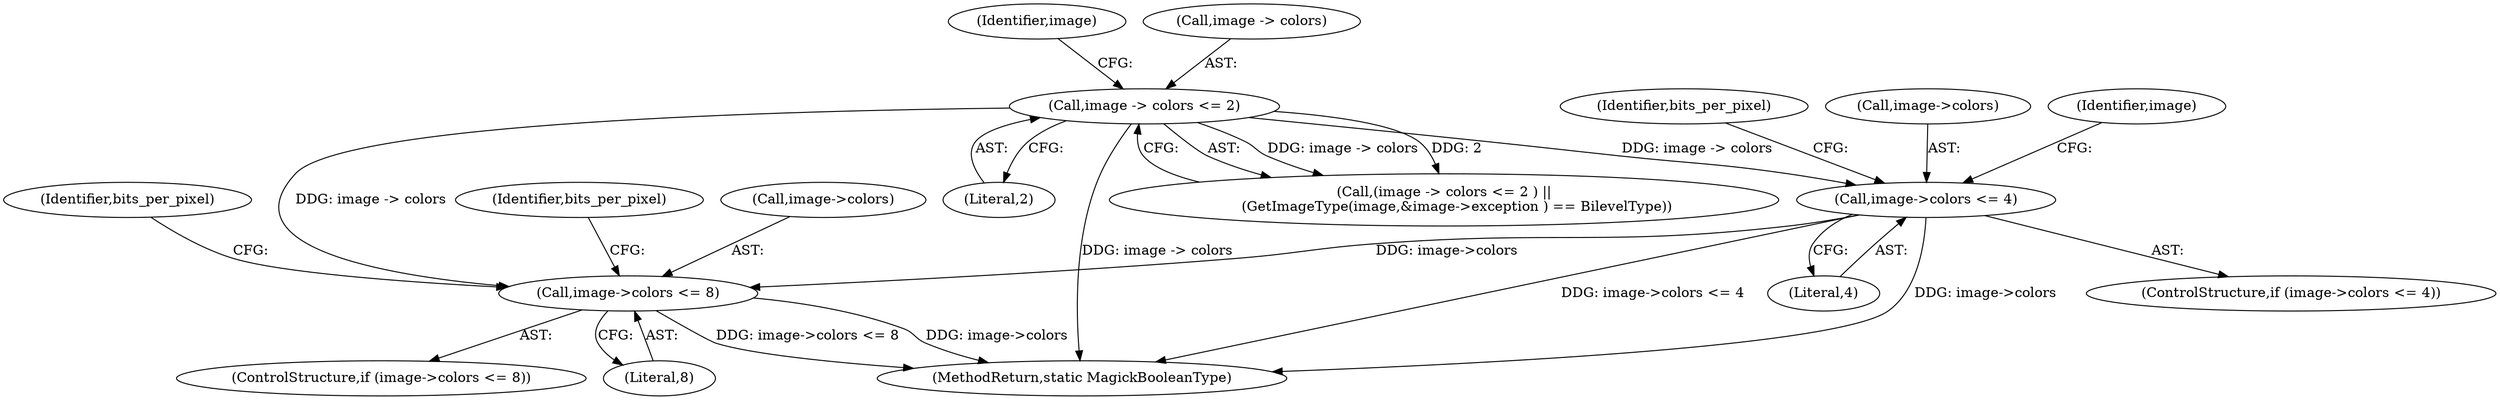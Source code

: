 digraph "0_ImageMagick_424d40ebfcde48bb872eba75179d3d73704fdf1f_0@pointer" {
"1000213" [label="(Call,image->colors <= 4)"];
"1000194" [label="(Call,image -> colors <= 2)"];
"1000224" [label="(Call,image->colors <= 8)"];
"1000214" [label="(Call,image->colors)"];
"1000226" [label="(Identifier,image)"];
"1000201" [label="(Identifier,image)"];
"1000194" [label="(Call,image -> colors <= 2)"];
"1000225" [label="(Call,image->colors)"];
"1000212" [label="(ControlStructure,if (image->colors <= 4))"];
"1000223" [label="(ControlStructure,if (image->colors <= 8))"];
"1001223" [label="(MethodReturn,static MagickBooleanType)"];
"1000236" [label="(Identifier,bits_per_pixel)"];
"1000213" [label="(Call,image->colors <= 4)"];
"1000220" [label="(Identifier,bits_per_pixel)"];
"1000224" [label="(Call,image->colors <= 8)"];
"1000198" [label="(Literal,2)"];
"1000217" [label="(Literal,4)"];
"1000231" [label="(Identifier,bits_per_pixel)"];
"1000195" [label="(Call,image -> colors)"];
"1000228" [label="(Literal,8)"];
"1000193" [label="(Call,(image -> colors <= 2 ) ||\n      (GetImageType(image,&image->exception ) == BilevelType))"];
"1000213" -> "1000212"  [label="AST: "];
"1000213" -> "1000217"  [label="CFG: "];
"1000214" -> "1000213"  [label="AST: "];
"1000217" -> "1000213"  [label="AST: "];
"1000220" -> "1000213"  [label="CFG: "];
"1000226" -> "1000213"  [label="CFG: "];
"1000213" -> "1001223"  [label="DDG: image->colors"];
"1000213" -> "1001223"  [label="DDG: image->colors <= 4"];
"1000194" -> "1000213"  [label="DDG: image -> colors"];
"1000213" -> "1000224"  [label="DDG: image->colors"];
"1000194" -> "1000193"  [label="AST: "];
"1000194" -> "1000198"  [label="CFG: "];
"1000195" -> "1000194"  [label="AST: "];
"1000198" -> "1000194"  [label="AST: "];
"1000201" -> "1000194"  [label="CFG: "];
"1000193" -> "1000194"  [label="CFG: "];
"1000194" -> "1001223"  [label="DDG: image -> colors"];
"1000194" -> "1000193"  [label="DDG: image -> colors"];
"1000194" -> "1000193"  [label="DDG: 2"];
"1000194" -> "1000224"  [label="DDG: image -> colors"];
"1000224" -> "1000223"  [label="AST: "];
"1000224" -> "1000228"  [label="CFG: "];
"1000225" -> "1000224"  [label="AST: "];
"1000228" -> "1000224"  [label="AST: "];
"1000231" -> "1000224"  [label="CFG: "];
"1000236" -> "1000224"  [label="CFG: "];
"1000224" -> "1001223"  [label="DDG: image->colors"];
"1000224" -> "1001223"  [label="DDG: image->colors <= 8"];
}
